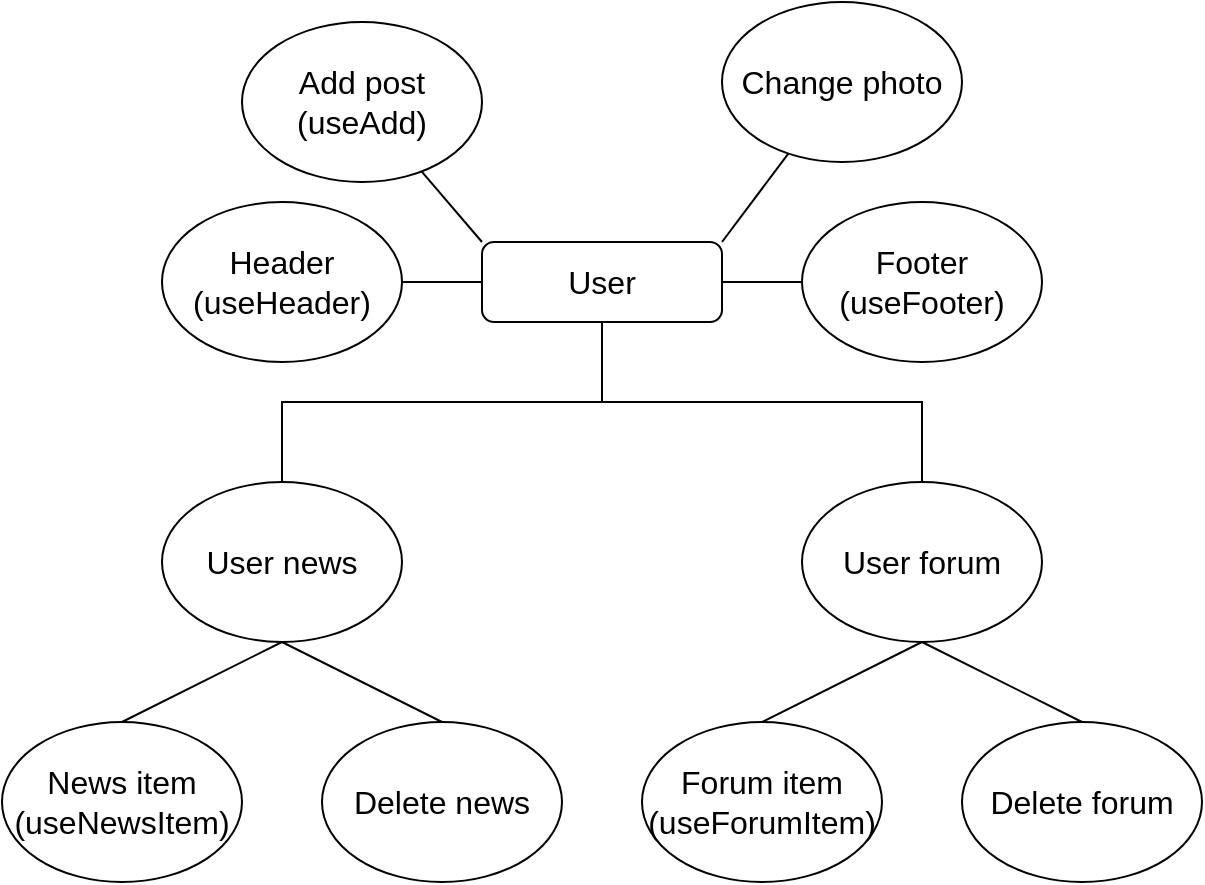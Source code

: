<mxfile version="20.7.4" type="github">
  <diagram id="J5jJPQUiA13Kt3EKTHSp" name="Страница 1">
    <mxGraphModel dx="1393" dy="789" grid="1" gridSize="10" guides="1" tooltips="1" connect="1" arrows="1" fold="1" page="1" pageScale="1" pageWidth="827" pageHeight="1169" math="0" shadow="0">
      <root>
        <mxCell id="0" />
        <mxCell id="1" parent="0" />
        <mxCell id="lqodnS2F5oiUQJCdbPg_-1" value="&lt;font style=&quot;font-size: 16px;&quot;&gt;User&lt;/font&gt;" style="rounded=1;whiteSpace=wrap;html=1;" vertex="1" parent="1">
          <mxGeometry x="360" y="320" width="120" height="40" as="geometry" />
        </mxCell>
        <mxCell id="lqodnS2F5oiUQJCdbPg_-2" value="Header&lt;br&gt;(useHeader)" style="ellipse;whiteSpace=wrap;html=1;fontSize=16;" vertex="1" parent="1">
          <mxGeometry x="200" y="300" width="120" height="80" as="geometry" />
        </mxCell>
        <mxCell id="lqodnS2F5oiUQJCdbPg_-4" value="" style="endArrow=none;html=1;rounded=0;fontSize=16;exitX=0;exitY=0.5;exitDx=0;exitDy=0;entryX=1;entryY=0.5;entryDx=0;entryDy=0;" edge="1" parent="1" source="lqodnS2F5oiUQJCdbPg_-1" target="lqodnS2F5oiUQJCdbPg_-2">
          <mxGeometry width="50" height="50" relative="1" as="geometry">
            <mxPoint x="390" y="430" as="sourcePoint" />
            <mxPoint x="440" y="380" as="targetPoint" />
          </mxGeometry>
        </mxCell>
        <mxCell id="lqodnS2F5oiUQJCdbPg_-5" value="Footer&lt;br&gt;(useFooter)" style="ellipse;whiteSpace=wrap;html=1;fontSize=16;" vertex="1" parent="1">
          <mxGeometry x="520" y="300" width="120" height="80" as="geometry" />
        </mxCell>
        <mxCell id="lqodnS2F5oiUQJCdbPg_-6" value="" style="endArrow=none;html=1;rounded=0;fontSize=16;exitX=1;exitY=0.5;exitDx=0;exitDy=0;entryX=0;entryY=0.5;entryDx=0;entryDy=0;" edge="1" parent="1" source="lqodnS2F5oiUQJCdbPg_-1" target="lqodnS2F5oiUQJCdbPg_-5">
          <mxGeometry width="50" height="50" relative="1" as="geometry">
            <mxPoint x="390" y="420" as="sourcePoint" />
            <mxPoint x="440" y="370" as="targetPoint" />
          </mxGeometry>
        </mxCell>
        <mxCell id="lqodnS2F5oiUQJCdbPg_-7" value="" style="endArrow=none;html=1;rounded=0;fontSize=16;exitX=1;exitY=0;exitDx=0;exitDy=0;" edge="1" parent="1" source="lqodnS2F5oiUQJCdbPg_-1" target="lqodnS2F5oiUQJCdbPg_-8">
          <mxGeometry width="50" height="50" relative="1" as="geometry">
            <mxPoint x="390" y="410" as="sourcePoint" />
            <mxPoint x="520" y="240" as="targetPoint" />
          </mxGeometry>
        </mxCell>
        <mxCell id="lqodnS2F5oiUQJCdbPg_-8" value="Change photo" style="ellipse;whiteSpace=wrap;html=1;fontSize=16;" vertex="1" parent="1">
          <mxGeometry x="480" y="200" width="120" height="80" as="geometry" />
        </mxCell>
        <mxCell id="lqodnS2F5oiUQJCdbPg_-9" value="" style="endArrow=none;html=1;rounded=0;fontSize=16;exitX=0;exitY=0;exitDx=0;exitDy=0;" edge="1" parent="1" source="lqodnS2F5oiUQJCdbPg_-1" target="lqodnS2F5oiUQJCdbPg_-10">
          <mxGeometry width="50" height="50" relative="1" as="geometry">
            <mxPoint x="390" y="410" as="sourcePoint" />
            <mxPoint x="440" y="360" as="targetPoint" />
          </mxGeometry>
        </mxCell>
        <mxCell id="lqodnS2F5oiUQJCdbPg_-10" value="Add post&lt;br&gt;(useAdd)" style="ellipse;whiteSpace=wrap;html=1;fontSize=16;" vertex="1" parent="1">
          <mxGeometry x="240" y="210" width="120" height="80" as="geometry" />
        </mxCell>
        <mxCell id="lqodnS2F5oiUQJCdbPg_-11" value="User news" style="ellipse;whiteSpace=wrap;html=1;fontSize=16;" vertex="1" parent="1">
          <mxGeometry x="200" y="440" width="120" height="80" as="geometry" />
        </mxCell>
        <mxCell id="lqodnS2F5oiUQJCdbPg_-12" value="" style="endArrow=none;html=1;rounded=0;fontSize=16;exitX=0.5;exitY=1;exitDx=0;exitDy=0;entryX=0.5;entryY=0;entryDx=0;entryDy=0;" edge="1" parent="1" source="lqodnS2F5oiUQJCdbPg_-1" target="lqodnS2F5oiUQJCdbPg_-11">
          <mxGeometry width="50" height="50" relative="1" as="geometry">
            <mxPoint x="390" y="400" as="sourcePoint" />
            <mxPoint x="440" y="350" as="targetPoint" />
            <Array as="points">
              <mxPoint x="420" y="400" />
              <mxPoint x="260" y="400" />
            </Array>
          </mxGeometry>
        </mxCell>
        <mxCell id="lqodnS2F5oiUQJCdbPg_-13" value="" style="endArrow=none;html=1;rounded=0;fontSize=16;exitX=0.5;exitY=1;exitDx=0;exitDy=0;entryX=0.5;entryY=0;entryDx=0;entryDy=0;" edge="1" parent="1" source="lqodnS2F5oiUQJCdbPg_-11" target="lqodnS2F5oiUQJCdbPg_-14">
          <mxGeometry width="50" height="50" relative="1" as="geometry">
            <mxPoint x="390" y="600" as="sourcePoint" />
            <mxPoint x="160" y="600" as="targetPoint" />
          </mxGeometry>
        </mxCell>
        <mxCell id="lqodnS2F5oiUQJCdbPg_-14" value="News item&lt;br&gt;(useNewsItem)" style="ellipse;whiteSpace=wrap;html=1;fontSize=16;" vertex="1" parent="1">
          <mxGeometry x="120" y="560" width="120" height="80" as="geometry" />
        </mxCell>
        <mxCell id="lqodnS2F5oiUQJCdbPg_-15" value="" style="endArrow=none;html=1;rounded=0;fontSize=16;exitX=0.5;exitY=1;exitDx=0;exitDy=0;entryX=0.5;entryY=0;entryDx=0;entryDy=0;" edge="1" parent="1" source="lqodnS2F5oiUQJCdbPg_-11" target="lqodnS2F5oiUQJCdbPg_-16">
          <mxGeometry width="50" height="50" relative="1" as="geometry">
            <mxPoint x="390" y="590" as="sourcePoint" />
            <mxPoint x="320" y="600" as="targetPoint" />
          </mxGeometry>
        </mxCell>
        <mxCell id="lqodnS2F5oiUQJCdbPg_-16" value="Delete news" style="ellipse;whiteSpace=wrap;html=1;fontSize=16;" vertex="1" parent="1">
          <mxGeometry x="280" y="560" width="120" height="80" as="geometry" />
        </mxCell>
        <mxCell id="lqodnS2F5oiUQJCdbPg_-17" value="User forum" style="ellipse;whiteSpace=wrap;html=1;fontSize=16;" vertex="1" parent="1">
          <mxGeometry x="520" y="440" width="120" height="80" as="geometry" />
        </mxCell>
        <mxCell id="lqodnS2F5oiUQJCdbPg_-18" value="" style="endArrow=none;html=1;rounded=0;fontSize=16;exitX=0.5;exitY=1;exitDx=0;exitDy=0;entryX=0.5;entryY=0;entryDx=0;entryDy=0;" edge="1" parent="1" source="lqodnS2F5oiUQJCdbPg_-1" target="lqodnS2F5oiUQJCdbPg_-17">
          <mxGeometry width="50" height="50" relative="1" as="geometry">
            <mxPoint x="390" y="490" as="sourcePoint" />
            <mxPoint x="440" y="440" as="targetPoint" />
            <Array as="points">
              <mxPoint x="420" y="400" />
              <mxPoint x="580" y="400" />
            </Array>
          </mxGeometry>
        </mxCell>
        <mxCell id="lqodnS2F5oiUQJCdbPg_-19" value="" style="endArrow=none;html=1;rounded=0;fontSize=16;entryX=0.5;entryY=1;entryDx=0;entryDy=0;exitX=0.5;exitY=0;exitDx=0;exitDy=0;" edge="1" parent="1" source="lqodnS2F5oiUQJCdbPg_-20" target="lqodnS2F5oiUQJCdbPg_-17">
          <mxGeometry width="50" height="50" relative="1" as="geometry">
            <mxPoint x="580" y="600" as="sourcePoint" />
            <mxPoint x="440" y="440" as="targetPoint" />
          </mxGeometry>
        </mxCell>
        <mxCell id="lqodnS2F5oiUQJCdbPg_-20" value="Forum item&lt;br&gt;(useForumItem)" style="ellipse;whiteSpace=wrap;html=1;fontSize=16;" vertex="1" parent="1">
          <mxGeometry x="440" y="560" width="120" height="80" as="geometry" />
        </mxCell>
        <mxCell id="lqodnS2F5oiUQJCdbPg_-21" value="Delete forum" style="ellipse;whiteSpace=wrap;html=1;fontSize=16;" vertex="1" parent="1">
          <mxGeometry x="600" y="560" width="120" height="80" as="geometry" />
        </mxCell>
        <mxCell id="lqodnS2F5oiUQJCdbPg_-22" value="" style="endArrow=none;html=1;rounded=0;fontSize=16;exitX=0.5;exitY=1;exitDx=0;exitDy=0;entryX=0.5;entryY=0;entryDx=0;entryDy=0;" edge="1" parent="1" source="lqodnS2F5oiUQJCdbPg_-17" target="lqodnS2F5oiUQJCdbPg_-21">
          <mxGeometry width="50" height="50" relative="1" as="geometry">
            <mxPoint x="390" y="480" as="sourcePoint" />
            <mxPoint x="440" y="430" as="targetPoint" />
          </mxGeometry>
        </mxCell>
      </root>
    </mxGraphModel>
  </diagram>
</mxfile>
